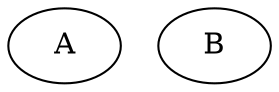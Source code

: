 digraph "output_Nodes_2_LoneTasksOnly" {
	A	 [Weight=1,Start=0,Processor=1];
	B	 [Weight=2,Start=0,Processor=2];
}
